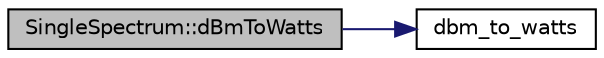 digraph "SingleSpectrum::dBmToWatts"
{
  edge [fontname="Helvetica",fontsize="10",labelfontname="Helvetica",labelfontsize="10"];
  node [fontname="Helvetica",fontsize="10",shape=record];
  rankdir="LR";
  Node1 [label="SingleSpectrum::dBmToWatts",height=0.2,width=0.4,color="black", fillcolor="grey75", style="filled", fontcolor="black"];
  Node1 -> Node2 [color="midnightblue",fontsize="10",style="solid",fontname="Helvetica"];
  Node2 [label="dbm_to_watts",height=0.2,width=0.4,color="black", fillcolor="white", style="filled",URL="$physicsfunctions_8h.html#a3c1cbd9ce3994dc4599e501810398b1a",tooltip="Convert from units of dBm to units of watts. "];
}

